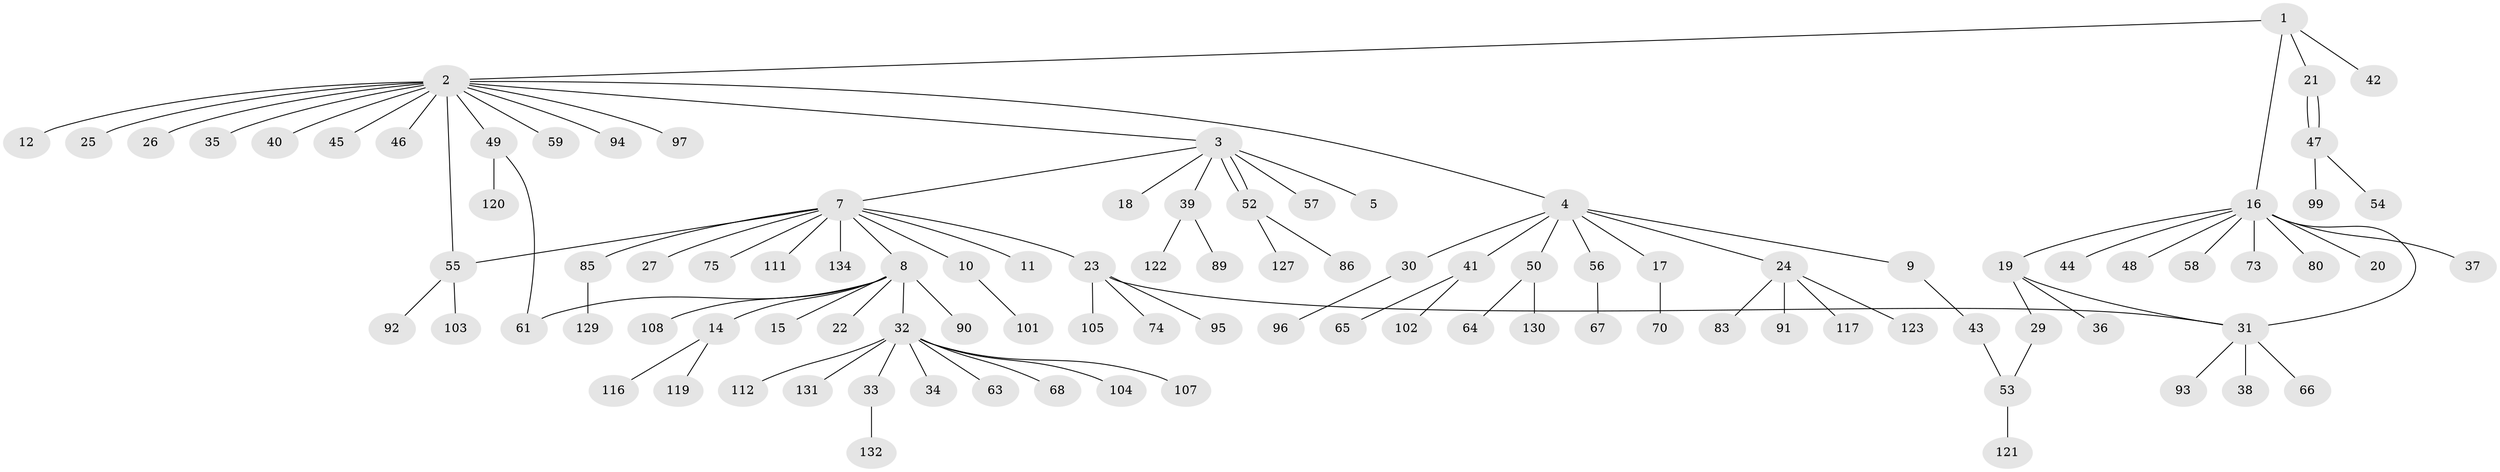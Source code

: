 // original degree distribution, {2: 0.14814814814814814, 16: 0.007407407407407408, 9: 0.014814814814814815, 7: 0.007407407407407408, 1: 0.6370370370370371, 4: 0.022222222222222223, 12: 0.007407407407407408, 3: 0.1037037037037037, 11: 0.007407407407407408, 6: 0.014814814814814815, 8: 0.007407407407407408, 10: 0.007407407407407408, 5: 0.014814814814814815}
// Generated by graph-tools (version 1.1) at 2025/11/02/27/25 16:11:11]
// undirected, 102 vertices, 108 edges
graph export_dot {
graph [start="1"]
  node [color=gray90,style=filled];
  1 [super="+6"];
  2 [super="+110"];
  3 [super="+69"];
  4 [super="+13"];
  5;
  7 [super="+60"];
  8 [super="+82"];
  9 [super="+100"];
  10;
  11;
  12;
  14 [super="+79"];
  15;
  16 [super="+71"];
  17 [super="+28"];
  18;
  19;
  20;
  21 [super="+113"];
  22;
  23 [super="+72"];
  24 [super="+84"];
  25;
  26;
  27;
  29 [super="+124"];
  30 [super="+51"];
  31 [super="+77"];
  32 [super="+114"];
  33;
  34;
  35 [super="+128"];
  36 [super="+78"];
  37;
  38;
  39 [super="+81"];
  40;
  41;
  42;
  43 [super="+133"];
  44;
  45;
  46 [super="+62"];
  47 [super="+125"];
  48;
  49;
  50 [super="+118"];
  52 [super="+76"];
  53;
  54 [super="+98"];
  55 [super="+88"];
  56;
  57;
  58;
  59;
  61 [super="+106"];
  63;
  64;
  65;
  66;
  67 [super="+109"];
  68;
  70;
  73;
  74;
  75;
  80;
  83;
  85 [super="+87"];
  86 [super="+126"];
  89;
  90;
  91;
  92;
  93;
  94 [super="+115"];
  95;
  96;
  97;
  99;
  101;
  102;
  103;
  104;
  105;
  107;
  108;
  111;
  112;
  116;
  117;
  119;
  120;
  121;
  122;
  123;
  127 [super="+135"];
  129;
  130;
  131;
  132;
  134;
  1 -- 2;
  1 -- 16;
  1 -- 42;
  1 -- 21;
  2 -- 3;
  2 -- 4;
  2 -- 12;
  2 -- 25;
  2 -- 26;
  2 -- 35;
  2 -- 40;
  2 -- 45;
  2 -- 46;
  2 -- 49;
  2 -- 55;
  2 -- 59;
  2 -- 94;
  2 -- 97;
  3 -- 5;
  3 -- 7;
  3 -- 18;
  3 -- 39;
  3 -- 52;
  3 -- 52;
  3 -- 57;
  4 -- 9;
  4 -- 24;
  4 -- 30;
  4 -- 50;
  4 -- 56;
  4 -- 17;
  4 -- 41;
  7 -- 8;
  7 -- 10;
  7 -- 11;
  7 -- 23;
  7 -- 27;
  7 -- 75;
  7 -- 85;
  7 -- 111;
  7 -- 134;
  7 -- 55;
  8 -- 14;
  8 -- 15;
  8 -- 22;
  8 -- 32;
  8 -- 61;
  8 -- 90;
  8 -- 108;
  9 -- 43;
  10 -- 101;
  14 -- 119;
  14 -- 116;
  16 -- 19;
  16 -- 20;
  16 -- 31 [weight=2];
  16 -- 37;
  16 -- 44;
  16 -- 48;
  16 -- 58;
  16 -- 73;
  16 -- 80;
  17 -- 70;
  19 -- 29;
  19 -- 31;
  19 -- 36;
  21 -- 47;
  21 -- 47;
  23 -- 31;
  23 -- 74;
  23 -- 95;
  23 -- 105;
  24 -- 83;
  24 -- 91;
  24 -- 117;
  24 -- 123;
  29 -- 53;
  30 -- 96;
  31 -- 38;
  31 -- 66;
  31 -- 93;
  32 -- 33;
  32 -- 34;
  32 -- 63;
  32 -- 68;
  32 -- 104;
  32 -- 107;
  32 -- 112;
  32 -- 131;
  33 -- 132;
  39 -- 122;
  39 -- 89;
  41 -- 65;
  41 -- 102;
  43 -- 53;
  47 -- 54;
  47 -- 99;
  49 -- 61;
  49 -- 120;
  50 -- 64;
  50 -- 130;
  52 -- 86;
  52 -- 127;
  53 -- 121;
  55 -- 103;
  55 -- 92;
  56 -- 67;
  85 -- 129;
}
